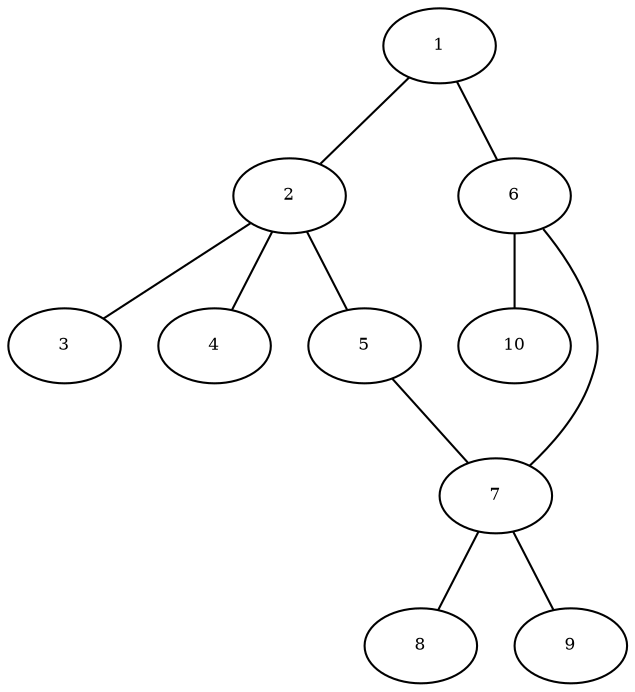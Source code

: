 graph RGL__AdjacencyGraph {
    3 [
        fontsize = 8,
        label = 1
    ]

    5 [
        fontsize = 8,
        label = 2
    ]

    7 [
        fontsize = 8,
        label = 3
    ]

    9 [
        fontsize = 8,
        label = 4
    ]

    11 [
        fontsize = 8,
        label = 5
    ]

    13 [
        fontsize = 8,
        label = 6
    ]

    21 [
        fontsize = 8,
        label = 10
    ]

    15 [
        fontsize = 8,
        label = 7
    ]

    17 [
        fontsize = 8,
        label = 8
    ]

    19 [
        fontsize = 8,
        label = 9
    ]

    3 -- 5 [
        fontsize = 8
    ]

    3 -- 13 [
        fontsize = 8
    ]

    5 -- 7 [
        fontsize = 8
    ]

    5 -- 9 [
        fontsize = 8
    ]

    5 -- 11 [
        fontsize = 8
    ]

    11 -- 15 [
        fontsize = 8
    ]

    13 -- 21 [
        fontsize = 8
    ]

    13 -- 15 [
        fontsize = 8
    ]

    15 -- 17 [
        fontsize = 8
    ]

    15 -- 19 [
        fontsize = 8
    ]
}
